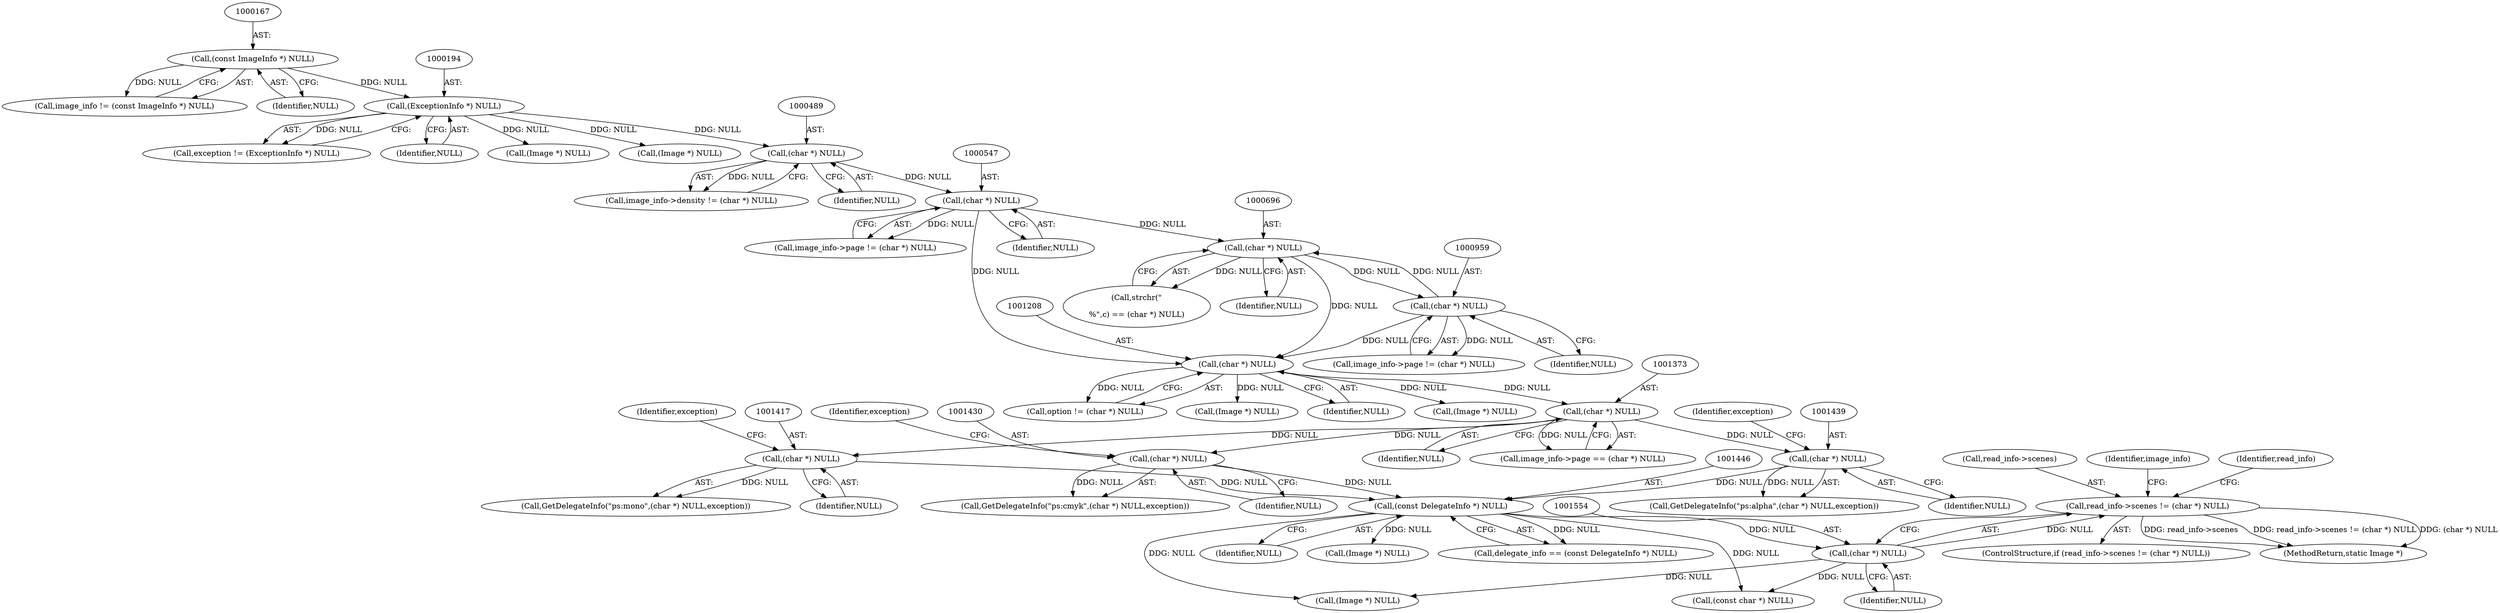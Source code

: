 digraph "0_ImageMagick6_35ccb468ee2dcbe8ce9cf1e2f1957acc27f54c34@API" {
"1001549" [label="(Call,read_info->scenes != (char *) NULL)"];
"1001553" [label="(Call,(char *) NULL)"];
"1001445" [label="(Call,(const DelegateInfo *) NULL)"];
"1001438" [label="(Call,(char *) NULL)"];
"1001372" [label="(Call,(char *) NULL)"];
"1001207" [label="(Call,(char *) NULL)"];
"1000546" [label="(Call,(char *) NULL)"];
"1000488" [label="(Call,(char *) NULL)"];
"1000193" [label="(Call,(ExceptionInfo *) NULL)"];
"1000166" [label="(Call,(const ImageInfo *) NULL)"];
"1000695" [label="(Call,(char *) NULL)"];
"1000958" [label="(Call,(char *) NULL)"];
"1001416" [label="(Call,(char *) NULL)"];
"1001429" [label="(Call,(char *) NULL)"];
"1000251" [label="(Call,(Image *) NULL)"];
"1000954" [label="(Call,image_info->page != (char *) NULL)"];
"1000960" [label="(Identifier,NULL)"];
"1001436" [label="(Call,GetDelegateInfo(\"ps:alpha\",(char *) NULL,exception))"];
"1001207" [label="(Call,(char *) NULL)"];
"1001259" [label="(Call,(Image *) NULL)"];
"1001441" [label="(Identifier,exception)"];
"1001372" [label="(Call,(char *) NULL)"];
"1000484" [label="(Call,image_info->density != (char *) NULL)"];
"1001429" [label="(Call,(char *) NULL)"];
"1001205" [label="(Call,option != (char *) NULL)"];
"1001550" [label="(Call,read_info->scenes)"];
"1001349" [label="(Call,(Image *) NULL)"];
"1001447" [label="(Identifier,NULL)"];
"1001419" [label="(Identifier,exception)"];
"1001368" [label="(Call,image_info->page == (char *) NULL)"];
"1001416" [label="(Call,(char *) NULL)"];
"1001458" [label="(Call,(Image *) NULL)"];
"1000691" [label="(Call,strchr(\"\n\r%\",c) == (char *) NULL)"];
"1000193" [label="(Call,(ExceptionInfo *) NULL)"];
"1000695" [label="(Call,(char *) NULL)"];
"1001579" [label="(Call,(const char *) NULL)"];
"1001555" [label="(Identifier,NULL)"];
"1000168" [label="(Identifier,NULL)"];
"1001566" [label="(Identifier,image_info)"];
"1001209" [label="(Identifier,NULL)"];
"1000224" [label="(Call,(Image *) NULL)"];
"1001438" [label="(Call,(char *) NULL)"];
"1001553" [label="(Call,(char *) NULL)"];
"1000164" [label="(Call,image_info != (const ImageInfo *) NULL)"];
"1001431" [label="(Identifier,NULL)"];
"1000958" [label="(Call,(char *) NULL)"];
"1000490" [label="(Identifier,NULL)"];
"1000542" [label="(Call,image_info->page != (char *) NULL)"];
"1001440" [label="(Identifier,NULL)"];
"1001374" [label="(Identifier,NULL)"];
"1000166" [label="(Call,(const ImageInfo *) NULL)"];
"1001432" [label="(Identifier,exception)"];
"1001549" [label="(Call,read_info->scenes != (char *) NULL)"];
"1000191" [label="(Call,exception != (ExceptionInfo *) NULL)"];
"1001443" [label="(Call,delegate_info == (const DelegateInfo *) NULL)"];
"1000488" [label="(Call,(char *) NULL)"];
"1001414" [label="(Call,GetDelegateInfo(\"ps:mono\",(char *) NULL,exception))"];
"1000546" [label="(Call,(char *) NULL)"];
"1001721" [label="(Call,(Image *) NULL)"];
"1000195" [label="(Identifier,NULL)"];
"1000697" [label="(Identifier,NULL)"];
"1001559" [label="(Identifier,read_info)"];
"1001418" [label="(Identifier,NULL)"];
"1001445" [label="(Call,(const DelegateInfo *) NULL)"];
"1001427" [label="(Call,GetDelegateInfo(\"ps:cmyk\",(char *) NULL,exception))"];
"1001548" [label="(ControlStructure,if (read_info->scenes != (char *) NULL))"];
"1002380" [label="(MethodReturn,static Image *)"];
"1000548" [label="(Identifier,NULL)"];
"1001549" -> "1001548"  [label="AST: "];
"1001549" -> "1001553"  [label="CFG: "];
"1001550" -> "1001549"  [label="AST: "];
"1001553" -> "1001549"  [label="AST: "];
"1001559" -> "1001549"  [label="CFG: "];
"1001566" -> "1001549"  [label="CFG: "];
"1001549" -> "1002380"  [label="DDG: read_info->scenes != (char *) NULL"];
"1001549" -> "1002380"  [label="DDG: (char *) NULL"];
"1001549" -> "1002380"  [label="DDG: read_info->scenes"];
"1001553" -> "1001549"  [label="DDG: NULL"];
"1001553" -> "1001555"  [label="CFG: "];
"1001554" -> "1001553"  [label="AST: "];
"1001555" -> "1001553"  [label="AST: "];
"1001445" -> "1001553"  [label="DDG: NULL"];
"1001553" -> "1001579"  [label="DDG: NULL"];
"1001553" -> "1001721"  [label="DDG: NULL"];
"1001445" -> "1001443"  [label="AST: "];
"1001445" -> "1001447"  [label="CFG: "];
"1001446" -> "1001445"  [label="AST: "];
"1001447" -> "1001445"  [label="AST: "];
"1001443" -> "1001445"  [label="CFG: "];
"1001445" -> "1001443"  [label="DDG: NULL"];
"1001438" -> "1001445"  [label="DDG: NULL"];
"1001416" -> "1001445"  [label="DDG: NULL"];
"1001429" -> "1001445"  [label="DDG: NULL"];
"1001445" -> "1001458"  [label="DDG: NULL"];
"1001445" -> "1001579"  [label="DDG: NULL"];
"1001445" -> "1001721"  [label="DDG: NULL"];
"1001438" -> "1001436"  [label="AST: "];
"1001438" -> "1001440"  [label="CFG: "];
"1001439" -> "1001438"  [label="AST: "];
"1001440" -> "1001438"  [label="AST: "];
"1001441" -> "1001438"  [label="CFG: "];
"1001438" -> "1001436"  [label="DDG: NULL"];
"1001372" -> "1001438"  [label="DDG: NULL"];
"1001372" -> "1001368"  [label="AST: "];
"1001372" -> "1001374"  [label="CFG: "];
"1001373" -> "1001372"  [label="AST: "];
"1001374" -> "1001372"  [label="AST: "];
"1001368" -> "1001372"  [label="CFG: "];
"1001372" -> "1001368"  [label="DDG: NULL"];
"1001207" -> "1001372"  [label="DDG: NULL"];
"1001372" -> "1001416"  [label="DDG: NULL"];
"1001372" -> "1001429"  [label="DDG: NULL"];
"1001207" -> "1001205"  [label="AST: "];
"1001207" -> "1001209"  [label="CFG: "];
"1001208" -> "1001207"  [label="AST: "];
"1001209" -> "1001207"  [label="AST: "];
"1001205" -> "1001207"  [label="CFG: "];
"1001207" -> "1001205"  [label="DDG: NULL"];
"1000546" -> "1001207"  [label="DDG: NULL"];
"1000695" -> "1001207"  [label="DDG: NULL"];
"1000958" -> "1001207"  [label="DDG: NULL"];
"1001207" -> "1001259"  [label="DDG: NULL"];
"1001207" -> "1001349"  [label="DDG: NULL"];
"1000546" -> "1000542"  [label="AST: "];
"1000546" -> "1000548"  [label="CFG: "];
"1000547" -> "1000546"  [label="AST: "];
"1000548" -> "1000546"  [label="AST: "];
"1000542" -> "1000546"  [label="CFG: "];
"1000546" -> "1000542"  [label="DDG: NULL"];
"1000488" -> "1000546"  [label="DDG: NULL"];
"1000546" -> "1000695"  [label="DDG: NULL"];
"1000488" -> "1000484"  [label="AST: "];
"1000488" -> "1000490"  [label="CFG: "];
"1000489" -> "1000488"  [label="AST: "];
"1000490" -> "1000488"  [label="AST: "];
"1000484" -> "1000488"  [label="CFG: "];
"1000488" -> "1000484"  [label="DDG: NULL"];
"1000193" -> "1000488"  [label="DDG: NULL"];
"1000193" -> "1000191"  [label="AST: "];
"1000193" -> "1000195"  [label="CFG: "];
"1000194" -> "1000193"  [label="AST: "];
"1000195" -> "1000193"  [label="AST: "];
"1000191" -> "1000193"  [label="CFG: "];
"1000193" -> "1000191"  [label="DDG: NULL"];
"1000166" -> "1000193"  [label="DDG: NULL"];
"1000193" -> "1000224"  [label="DDG: NULL"];
"1000193" -> "1000251"  [label="DDG: NULL"];
"1000166" -> "1000164"  [label="AST: "];
"1000166" -> "1000168"  [label="CFG: "];
"1000167" -> "1000166"  [label="AST: "];
"1000168" -> "1000166"  [label="AST: "];
"1000164" -> "1000166"  [label="CFG: "];
"1000166" -> "1000164"  [label="DDG: NULL"];
"1000695" -> "1000691"  [label="AST: "];
"1000695" -> "1000697"  [label="CFG: "];
"1000696" -> "1000695"  [label="AST: "];
"1000697" -> "1000695"  [label="AST: "];
"1000691" -> "1000695"  [label="CFG: "];
"1000695" -> "1000691"  [label="DDG: NULL"];
"1000958" -> "1000695"  [label="DDG: NULL"];
"1000695" -> "1000958"  [label="DDG: NULL"];
"1000958" -> "1000954"  [label="AST: "];
"1000958" -> "1000960"  [label="CFG: "];
"1000959" -> "1000958"  [label="AST: "];
"1000960" -> "1000958"  [label="AST: "];
"1000954" -> "1000958"  [label="CFG: "];
"1000958" -> "1000954"  [label="DDG: NULL"];
"1001416" -> "1001414"  [label="AST: "];
"1001416" -> "1001418"  [label="CFG: "];
"1001417" -> "1001416"  [label="AST: "];
"1001418" -> "1001416"  [label="AST: "];
"1001419" -> "1001416"  [label="CFG: "];
"1001416" -> "1001414"  [label="DDG: NULL"];
"1001429" -> "1001427"  [label="AST: "];
"1001429" -> "1001431"  [label="CFG: "];
"1001430" -> "1001429"  [label="AST: "];
"1001431" -> "1001429"  [label="AST: "];
"1001432" -> "1001429"  [label="CFG: "];
"1001429" -> "1001427"  [label="DDG: NULL"];
}
